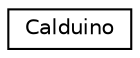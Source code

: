 digraph "Graphical Class Hierarchy"
{
  edge [fontname="Helvetica",fontsize="10",labelfontname="Helvetica",labelfontsize="10"];
  node [fontname="Helvetica",fontsize="10",shape=record];
  rankdir="LR";
  Node0 [label="Calduino",height=0.2,width=0.4,color="black", fillcolor="white", style="filled",URL="$class_calduino.html"];
}
